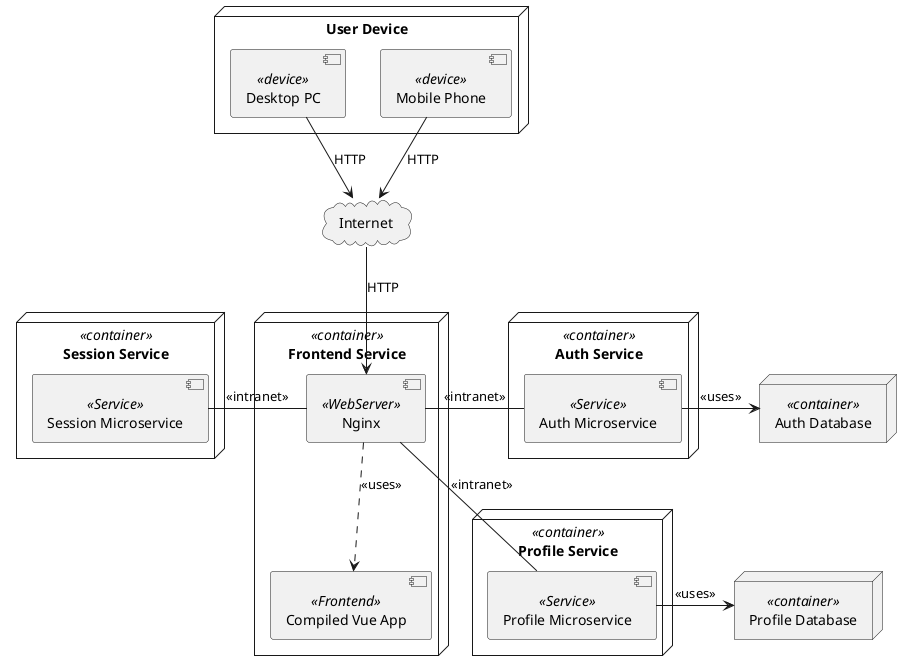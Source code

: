 @startuml

node "User Device" as userDevice {
    [Desktop PC] <<device>>
    [Mobile Phone] <<device>>
}

cloud Internet

node "Frontend Service" <<container>> as frontend {
    [Compiled Vue App] <<Frontend>>
    [Nginx] <<WebServer>>
}

node "Session Service" <<container>> as session {
    [Session Microservice] <<Service>>
}

node "Auth Service" <<container>> as auth {
    [Auth Microservice] <<Service>>
}

node "Auth Database" <<container>>

node "Profile Service" <<container>> as profile {
    [Profile Microservice] <<Service>>
}

node "Profile Database" <<container>>

[Desktop PC] --> Internet : HTTP
[Mobile Phone] --> Internet : HTTP

Internet --> Nginx : HTTP

Nginx ..> "Compiled Vue App" : <<uses>>

Nginx -left- "Session Microservice" : <<intranet>>
Nginx -right- "Auth Microservice" : <<intranet>>
Nginx -down- "Profile Microservice" : <<intranet>>

"Auth Microservice" -right-> "Auth Database" : <<uses>>
"Profile Microservice" -right-> "Profile Database" : <<uses>>


@enduml
